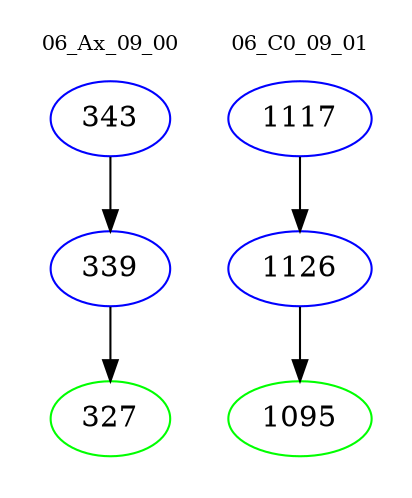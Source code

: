 digraph{
subgraph cluster_0 {
color = white
label = "06_Ax_09_00";
fontsize=10;
T0_343 [label="343", color="blue"]
T0_343 -> T0_339 [color="black"]
T0_339 [label="339", color="blue"]
T0_339 -> T0_327 [color="black"]
T0_327 [label="327", color="green"]
}
subgraph cluster_1 {
color = white
label = "06_C0_09_01";
fontsize=10;
T1_1117 [label="1117", color="blue"]
T1_1117 -> T1_1126 [color="black"]
T1_1126 [label="1126", color="blue"]
T1_1126 -> T1_1095 [color="black"]
T1_1095 [label="1095", color="green"]
}
}
